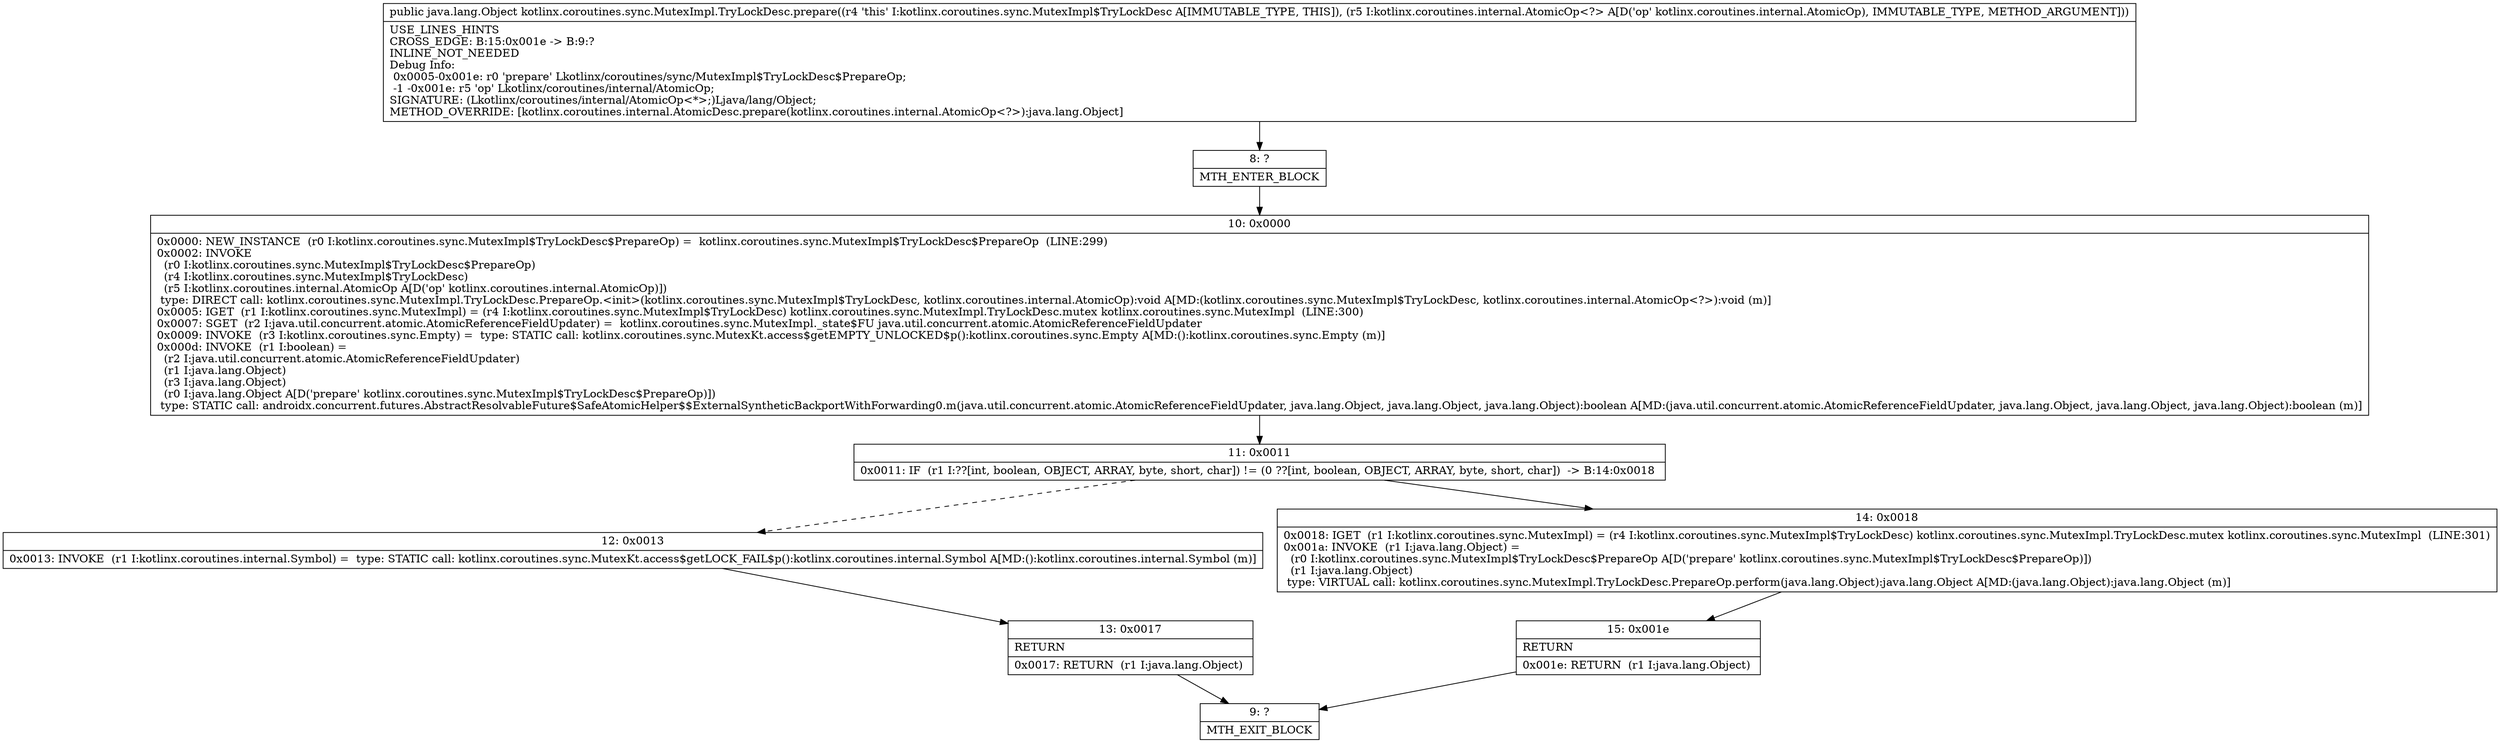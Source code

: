 digraph "CFG forkotlinx.coroutines.sync.MutexImpl.TryLockDesc.prepare(Lkotlinx\/coroutines\/internal\/AtomicOp;)Ljava\/lang\/Object;" {
Node_8 [shape=record,label="{8\:\ ?|MTH_ENTER_BLOCK\l}"];
Node_10 [shape=record,label="{10\:\ 0x0000|0x0000: NEW_INSTANCE  (r0 I:kotlinx.coroutines.sync.MutexImpl$TryLockDesc$PrepareOp) =  kotlinx.coroutines.sync.MutexImpl$TryLockDesc$PrepareOp  (LINE:299)\l0x0002: INVOKE  \l  (r0 I:kotlinx.coroutines.sync.MutexImpl$TryLockDesc$PrepareOp)\l  (r4 I:kotlinx.coroutines.sync.MutexImpl$TryLockDesc)\l  (r5 I:kotlinx.coroutines.internal.AtomicOp A[D('op' kotlinx.coroutines.internal.AtomicOp)])\l type: DIRECT call: kotlinx.coroutines.sync.MutexImpl.TryLockDesc.PrepareOp.\<init\>(kotlinx.coroutines.sync.MutexImpl$TryLockDesc, kotlinx.coroutines.internal.AtomicOp):void A[MD:(kotlinx.coroutines.sync.MutexImpl$TryLockDesc, kotlinx.coroutines.internal.AtomicOp\<?\>):void (m)]\l0x0005: IGET  (r1 I:kotlinx.coroutines.sync.MutexImpl) = (r4 I:kotlinx.coroutines.sync.MutexImpl$TryLockDesc) kotlinx.coroutines.sync.MutexImpl.TryLockDesc.mutex kotlinx.coroutines.sync.MutexImpl  (LINE:300)\l0x0007: SGET  (r2 I:java.util.concurrent.atomic.AtomicReferenceFieldUpdater) =  kotlinx.coroutines.sync.MutexImpl._state$FU java.util.concurrent.atomic.AtomicReferenceFieldUpdater \l0x0009: INVOKE  (r3 I:kotlinx.coroutines.sync.Empty) =  type: STATIC call: kotlinx.coroutines.sync.MutexKt.access$getEMPTY_UNLOCKED$p():kotlinx.coroutines.sync.Empty A[MD:():kotlinx.coroutines.sync.Empty (m)]\l0x000d: INVOKE  (r1 I:boolean) = \l  (r2 I:java.util.concurrent.atomic.AtomicReferenceFieldUpdater)\l  (r1 I:java.lang.Object)\l  (r3 I:java.lang.Object)\l  (r0 I:java.lang.Object A[D('prepare' kotlinx.coroutines.sync.MutexImpl$TryLockDesc$PrepareOp)])\l type: STATIC call: androidx.concurrent.futures.AbstractResolvableFuture$SafeAtomicHelper$$ExternalSyntheticBackportWithForwarding0.m(java.util.concurrent.atomic.AtomicReferenceFieldUpdater, java.lang.Object, java.lang.Object, java.lang.Object):boolean A[MD:(java.util.concurrent.atomic.AtomicReferenceFieldUpdater, java.lang.Object, java.lang.Object, java.lang.Object):boolean (m)]\l}"];
Node_11 [shape=record,label="{11\:\ 0x0011|0x0011: IF  (r1 I:??[int, boolean, OBJECT, ARRAY, byte, short, char]) != (0 ??[int, boolean, OBJECT, ARRAY, byte, short, char])  \-\> B:14:0x0018 \l}"];
Node_12 [shape=record,label="{12\:\ 0x0013|0x0013: INVOKE  (r1 I:kotlinx.coroutines.internal.Symbol) =  type: STATIC call: kotlinx.coroutines.sync.MutexKt.access$getLOCK_FAIL$p():kotlinx.coroutines.internal.Symbol A[MD:():kotlinx.coroutines.internal.Symbol (m)]\l}"];
Node_13 [shape=record,label="{13\:\ 0x0017|RETURN\l|0x0017: RETURN  (r1 I:java.lang.Object) \l}"];
Node_9 [shape=record,label="{9\:\ ?|MTH_EXIT_BLOCK\l}"];
Node_14 [shape=record,label="{14\:\ 0x0018|0x0018: IGET  (r1 I:kotlinx.coroutines.sync.MutexImpl) = (r4 I:kotlinx.coroutines.sync.MutexImpl$TryLockDesc) kotlinx.coroutines.sync.MutexImpl.TryLockDesc.mutex kotlinx.coroutines.sync.MutexImpl  (LINE:301)\l0x001a: INVOKE  (r1 I:java.lang.Object) = \l  (r0 I:kotlinx.coroutines.sync.MutexImpl$TryLockDesc$PrepareOp A[D('prepare' kotlinx.coroutines.sync.MutexImpl$TryLockDesc$PrepareOp)])\l  (r1 I:java.lang.Object)\l type: VIRTUAL call: kotlinx.coroutines.sync.MutexImpl.TryLockDesc.PrepareOp.perform(java.lang.Object):java.lang.Object A[MD:(java.lang.Object):java.lang.Object (m)]\l}"];
Node_15 [shape=record,label="{15\:\ 0x001e|RETURN\l|0x001e: RETURN  (r1 I:java.lang.Object) \l}"];
MethodNode[shape=record,label="{public java.lang.Object kotlinx.coroutines.sync.MutexImpl.TryLockDesc.prepare((r4 'this' I:kotlinx.coroutines.sync.MutexImpl$TryLockDesc A[IMMUTABLE_TYPE, THIS]), (r5 I:kotlinx.coroutines.internal.AtomicOp\<?\> A[D('op' kotlinx.coroutines.internal.AtomicOp), IMMUTABLE_TYPE, METHOD_ARGUMENT]))  | USE_LINES_HINTS\lCROSS_EDGE: B:15:0x001e \-\> B:9:?\lINLINE_NOT_NEEDED\lDebug Info:\l  0x0005\-0x001e: r0 'prepare' Lkotlinx\/coroutines\/sync\/MutexImpl$TryLockDesc$PrepareOp;\l  \-1 \-0x001e: r5 'op' Lkotlinx\/coroutines\/internal\/AtomicOp;\lSIGNATURE: (Lkotlinx\/coroutines\/internal\/AtomicOp\<*\>;)Ljava\/lang\/Object;\lMETHOD_OVERRIDE: [kotlinx.coroutines.internal.AtomicDesc.prepare(kotlinx.coroutines.internal.AtomicOp\<?\>):java.lang.Object]\l}"];
MethodNode -> Node_8;Node_8 -> Node_10;
Node_10 -> Node_11;
Node_11 -> Node_12[style=dashed];
Node_11 -> Node_14;
Node_12 -> Node_13;
Node_13 -> Node_9;
Node_14 -> Node_15;
Node_15 -> Node_9;
}

